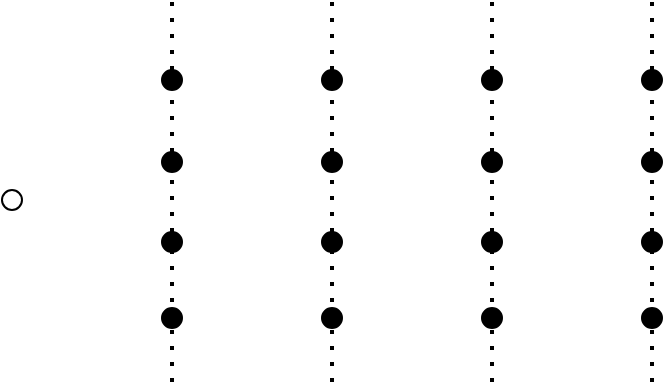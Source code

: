 <mxfile version="26.1.0">
  <diagram name="Page-1" id="QDjrbl9JWhf1gbIu36qh">
    <mxGraphModel dx="494" dy="200" grid="1" gridSize="10" guides="1" tooltips="1" connect="1" arrows="1" fold="1" page="1" pageScale="1" pageWidth="850" pageHeight="1100" math="0" shadow="0">
      <root>
        <mxCell id="0" />
        <mxCell id="1" parent="0" />
        <mxCell id="h15WSgAlARB5DA-Wum4t-1" value="" style="ellipse;whiteSpace=wrap;html=1;aspect=fixed;" vertex="1" parent="1">
          <mxGeometry x="155" y="334" width="10" height="10" as="geometry" />
        </mxCell>
        <mxCell id="h15WSgAlARB5DA-Wum4t-3" value="" style="endArrow=none;dashed=1;html=1;dashPattern=1 3;strokeWidth=2;rounded=0;" edge="1" parent="1" source="h15WSgAlARB5DA-Wum4t-14">
          <mxGeometry width="50" height="50" relative="1" as="geometry">
            <mxPoint x="240" y="430" as="sourcePoint" />
            <mxPoint x="240" y="240" as="targetPoint" />
          </mxGeometry>
        </mxCell>
        <mxCell id="h15WSgAlARB5DA-Wum4t-7" value="" style="ellipse;whiteSpace=wrap;html=1;aspect=fixed;fillColor=#000000;" vertex="1" parent="1">
          <mxGeometry x="235" y="393" width="10" height="10" as="geometry" />
        </mxCell>
        <mxCell id="h15WSgAlARB5DA-Wum4t-11" value="" style="endArrow=none;dashed=1;html=1;dashPattern=1 3;strokeWidth=2;rounded=0;" edge="1" parent="1" target="h15WSgAlARB5DA-Wum4t-10">
          <mxGeometry width="50" height="50" relative="1" as="geometry">
            <mxPoint x="240" y="430" as="sourcePoint" />
            <mxPoint x="240" y="220" as="targetPoint" />
          </mxGeometry>
        </mxCell>
        <mxCell id="h15WSgAlARB5DA-Wum4t-10" value="" style="ellipse;whiteSpace=wrap;html=1;aspect=fixed;fillColor=#000000;" vertex="1" parent="1">
          <mxGeometry x="235" y="355" width="10" height="10" as="geometry" />
        </mxCell>
        <mxCell id="h15WSgAlARB5DA-Wum4t-13" value="" style="endArrow=none;dashed=1;html=1;dashPattern=1 3;strokeWidth=2;rounded=0;" edge="1" parent="1" source="h15WSgAlARB5DA-Wum4t-10" target="h15WSgAlARB5DA-Wum4t-12">
          <mxGeometry width="50" height="50" relative="1" as="geometry">
            <mxPoint x="240" y="355" as="sourcePoint" />
            <mxPoint x="240" y="220" as="targetPoint" />
          </mxGeometry>
        </mxCell>
        <mxCell id="h15WSgAlARB5DA-Wum4t-12" value="" style="ellipse;whiteSpace=wrap;html=1;aspect=fixed;fillColor=#000000;" vertex="1" parent="1">
          <mxGeometry x="235" y="315" width="10" height="10" as="geometry" />
        </mxCell>
        <mxCell id="h15WSgAlARB5DA-Wum4t-15" value="" style="endArrow=none;dashed=1;html=1;dashPattern=1 3;strokeWidth=2;rounded=0;" edge="1" parent="1" source="h15WSgAlARB5DA-Wum4t-12" target="h15WSgAlARB5DA-Wum4t-14">
          <mxGeometry width="50" height="50" relative="1" as="geometry">
            <mxPoint x="240" y="315" as="sourcePoint" />
            <mxPoint x="240" y="220" as="targetPoint" />
          </mxGeometry>
        </mxCell>
        <mxCell id="h15WSgAlARB5DA-Wum4t-14" value="" style="ellipse;whiteSpace=wrap;html=1;aspect=fixed;fillColor=#000000;" vertex="1" parent="1">
          <mxGeometry x="235" y="274" width="10" height="10" as="geometry" />
        </mxCell>
        <mxCell id="h15WSgAlARB5DA-Wum4t-16" value="" style="endArrow=none;dashed=1;html=1;dashPattern=1 3;strokeWidth=2;rounded=0;" edge="1" parent="1" source="h15WSgAlARB5DA-Wum4t-23">
          <mxGeometry width="50" height="50" relative="1" as="geometry">
            <mxPoint x="320" y="430" as="sourcePoint" />
            <mxPoint x="320" y="240" as="targetPoint" />
          </mxGeometry>
        </mxCell>
        <mxCell id="h15WSgAlARB5DA-Wum4t-17" value="" style="ellipse;whiteSpace=wrap;html=1;aspect=fixed;fillColor=#000000;" vertex="1" parent="1">
          <mxGeometry x="315" y="393" width="10" height="10" as="geometry" />
        </mxCell>
        <mxCell id="h15WSgAlARB5DA-Wum4t-18" value="" style="endArrow=none;dashed=1;html=1;dashPattern=1 3;strokeWidth=2;rounded=0;" edge="1" parent="1" target="h15WSgAlARB5DA-Wum4t-19">
          <mxGeometry width="50" height="50" relative="1" as="geometry">
            <mxPoint x="320" y="430" as="sourcePoint" />
            <mxPoint x="320" y="220" as="targetPoint" />
          </mxGeometry>
        </mxCell>
        <mxCell id="h15WSgAlARB5DA-Wum4t-19" value="" style="ellipse;whiteSpace=wrap;html=1;aspect=fixed;fillColor=#000000;" vertex="1" parent="1">
          <mxGeometry x="315" y="355" width="10" height="10" as="geometry" />
        </mxCell>
        <mxCell id="h15WSgAlARB5DA-Wum4t-20" value="" style="endArrow=none;dashed=1;html=1;dashPattern=1 3;strokeWidth=2;rounded=0;" edge="1" parent="1" source="h15WSgAlARB5DA-Wum4t-19" target="h15WSgAlARB5DA-Wum4t-21">
          <mxGeometry width="50" height="50" relative="1" as="geometry">
            <mxPoint x="320" y="355" as="sourcePoint" />
            <mxPoint x="320" y="220" as="targetPoint" />
          </mxGeometry>
        </mxCell>
        <mxCell id="h15WSgAlARB5DA-Wum4t-21" value="" style="ellipse;whiteSpace=wrap;html=1;aspect=fixed;fillColor=#000000;" vertex="1" parent="1">
          <mxGeometry x="315" y="315" width="10" height="10" as="geometry" />
        </mxCell>
        <mxCell id="h15WSgAlARB5DA-Wum4t-22" value="" style="endArrow=none;dashed=1;html=1;dashPattern=1 3;strokeWidth=2;rounded=0;" edge="1" parent="1" source="h15WSgAlARB5DA-Wum4t-21" target="h15WSgAlARB5DA-Wum4t-23">
          <mxGeometry width="50" height="50" relative="1" as="geometry">
            <mxPoint x="320" y="315" as="sourcePoint" />
            <mxPoint x="320" y="220" as="targetPoint" />
          </mxGeometry>
        </mxCell>
        <mxCell id="h15WSgAlARB5DA-Wum4t-23" value="" style="ellipse;whiteSpace=wrap;html=1;aspect=fixed;fillColor=#000000;" vertex="1" parent="1">
          <mxGeometry x="315" y="274" width="10" height="10" as="geometry" />
        </mxCell>
        <mxCell id="h15WSgAlARB5DA-Wum4t-40" value="" style="endArrow=none;dashed=1;html=1;dashPattern=1 3;strokeWidth=2;rounded=0;" edge="1" parent="1" source="h15WSgAlARB5DA-Wum4t-47">
          <mxGeometry width="50" height="50" relative="1" as="geometry">
            <mxPoint x="400" y="430" as="sourcePoint" />
            <mxPoint x="400" y="240" as="targetPoint" />
          </mxGeometry>
        </mxCell>
        <mxCell id="h15WSgAlARB5DA-Wum4t-41" value="" style="ellipse;whiteSpace=wrap;html=1;aspect=fixed;fillColor=#000000;" vertex="1" parent="1">
          <mxGeometry x="395" y="393" width="10" height="10" as="geometry" />
        </mxCell>
        <mxCell id="h15WSgAlARB5DA-Wum4t-42" value="" style="endArrow=none;dashed=1;html=1;dashPattern=1 3;strokeWidth=2;rounded=0;" edge="1" parent="1" target="h15WSgAlARB5DA-Wum4t-43">
          <mxGeometry width="50" height="50" relative="1" as="geometry">
            <mxPoint x="400" y="430" as="sourcePoint" />
            <mxPoint x="400" y="220" as="targetPoint" />
          </mxGeometry>
        </mxCell>
        <mxCell id="h15WSgAlARB5DA-Wum4t-43" value="" style="ellipse;whiteSpace=wrap;html=1;aspect=fixed;fillColor=#000000;" vertex="1" parent="1">
          <mxGeometry x="395" y="355" width="10" height="10" as="geometry" />
        </mxCell>
        <mxCell id="h15WSgAlARB5DA-Wum4t-44" value="" style="endArrow=none;dashed=1;html=1;dashPattern=1 3;strokeWidth=2;rounded=0;" edge="1" parent="1" source="h15WSgAlARB5DA-Wum4t-43" target="h15WSgAlARB5DA-Wum4t-45">
          <mxGeometry width="50" height="50" relative="1" as="geometry">
            <mxPoint x="400" y="355" as="sourcePoint" />
            <mxPoint x="400" y="220" as="targetPoint" />
          </mxGeometry>
        </mxCell>
        <mxCell id="h15WSgAlARB5DA-Wum4t-45" value="" style="ellipse;whiteSpace=wrap;html=1;aspect=fixed;fillColor=#000000;" vertex="1" parent="1">
          <mxGeometry x="395" y="315" width="10" height="10" as="geometry" />
        </mxCell>
        <mxCell id="h15WSgAlARB5DA-Wum4t-46" value="" style="endArrow=none;dashed=1;html=1;dashPattern=1 3;strokeWidth=2;rounded=0;" edge="1" parent="1" source="h15WSgAlARB5DA-Wum4t-45" target="h15WSgAlARB5DA-Wum4t-47">
          <mxGeometry width="50" height="50" relative="1" as="geometry">
            <mxPoint x="400" y="315" as="sourcePoint" />
            <mxPoint x="400" y="220" as="targetPoint" />
          </mxGeometry>
        </mxCell>
        <mxCell id="h15WSgAlARB5DA-Wum4t-47" value="" style="ellipse;whiteSpace=wrap;html=1;aspect=fixed;fillColor=#000000;" vertex="1" parent="1">
          <mxGeometry x="395" y="274" width="10" height="10" as="geometry" />
        </mxCell>
        <mxCell id="h15WSgAlARB5DA-Wum4t-48" value="" style="endArrow=none;dashed=1;html=1;dashPattern=1 3;strokeWidth=2;rounded=0;" edge="1" parent="1" source="h15WSgAlARB5DA-Wum4t-55">
          <mxGeometry width="50" height="50" relative="1" as="geometry">
            <mxPoint x="480" y="430" as="sourcePoint" />
            <mxPoint x="480" y="240" as="targetPoint" />
          </mxGeometry>
        </mxCell>
        <mxCell id="h15WSgAlARB5DA-Wum4t-49" value="" style="ellipse;whiteSpace=wrap;html=1;aspect=fixed;fillColor=#000000;" vertex="1" parent="1">
          <mxGeometry x="475" y="393" width="10" height="10" as="geometry" />
        </mxCell>
        <mxCell id="h15WSgAlARB5DA-Wum4t-50" value="" style="endArrow=none;dashed=1;html=1;dashPattern=1 3;strokeWidth=2;rounded=0;" edge="1" parent="1" target="h15WSgAlARB5DA-Wum4t-51">
          <mxGeometry width="50" height="50" relative="1" as="geometry">
            <mxPoint x="480" y="430" as="sourcePoint" />
            <mxPoint x="480" y="220" as="targetPoint" />
          </mxGeometry>
        </mxCell>
        <mxCell id="h15WSgAlARB5DA-Wum4t-51" value="" style="ellipse;whiteSpace=wrap;html=1;aspect=fixed;fillColor=#000000;" vertex="1" parent="1">
          <mxGeometry x="475" y="355" width="10" height="10" as="geometry" />
        </mxCell>
        <mxCell id="h15WSgAlARB5DA-Wum4t-52" value="" style="endArrow=none;dashed=1;html=1;dashPattern=1 3;strokeWidth=2;rounded=0;" edge="1" parent="1" source="h15WSgAlARB5DA-Wum4t-51" target="h15WSgAlARB5DA-Wum4t-53">
          <mxGeometry width="50" height="50" relative="1" as="geometry">
            <mxPoint x="480" y="355" as="sourcePoint" />
            <mxPoint x="480" y="220" as="targetPoint" />
          </mxGeometry>
        </mxCell>
        <mxCell id="h15WSgAlARB5DA-Wum4t-53" value="" style="ellipse;whiteSpace=wrap;html=1;aspect=fixed;fillColor=#000000;" vertex="1" parent="1">
          <mxGeometry x="475" y="315" width="10" height="10" as="geometry" />
        </mxCell>
        <mxCell id="h15WSgAlARB5DA-Wum4t-54" value="" style="endArrow=none;dashed=1;html=1;dashPattern=1 3;strokeWidth=2;rounded=0;" edge="1" parent="1" source="h15WSgAlARB5DA-Wum4t-53" target="h15WSgAlARB5DA-Wum4t-55">
          <mxGeometry width="50" height="50" relative="1" as="geometry">
            <mxPoint x="480" y="315" as="sourcePoint" />
            <mxPoint x="480" y="220" as="targetPoint" />
          </mxGeometry>
        </mxCell>
        <mxCell id="h15WSgAlARB5DA-Wum4t-55" value="" style="ellipse;whiteSpace=wrap;html=1;aspect=fixed;fillColor=#000000;" vertex="1" parent="1">
          <mxGeometry x="475" y="274" width="10" height="10" as="geometry" />
        </mxCell>
      </root>
    </mxGraphModel>
  </diagram>
</mxfile>
